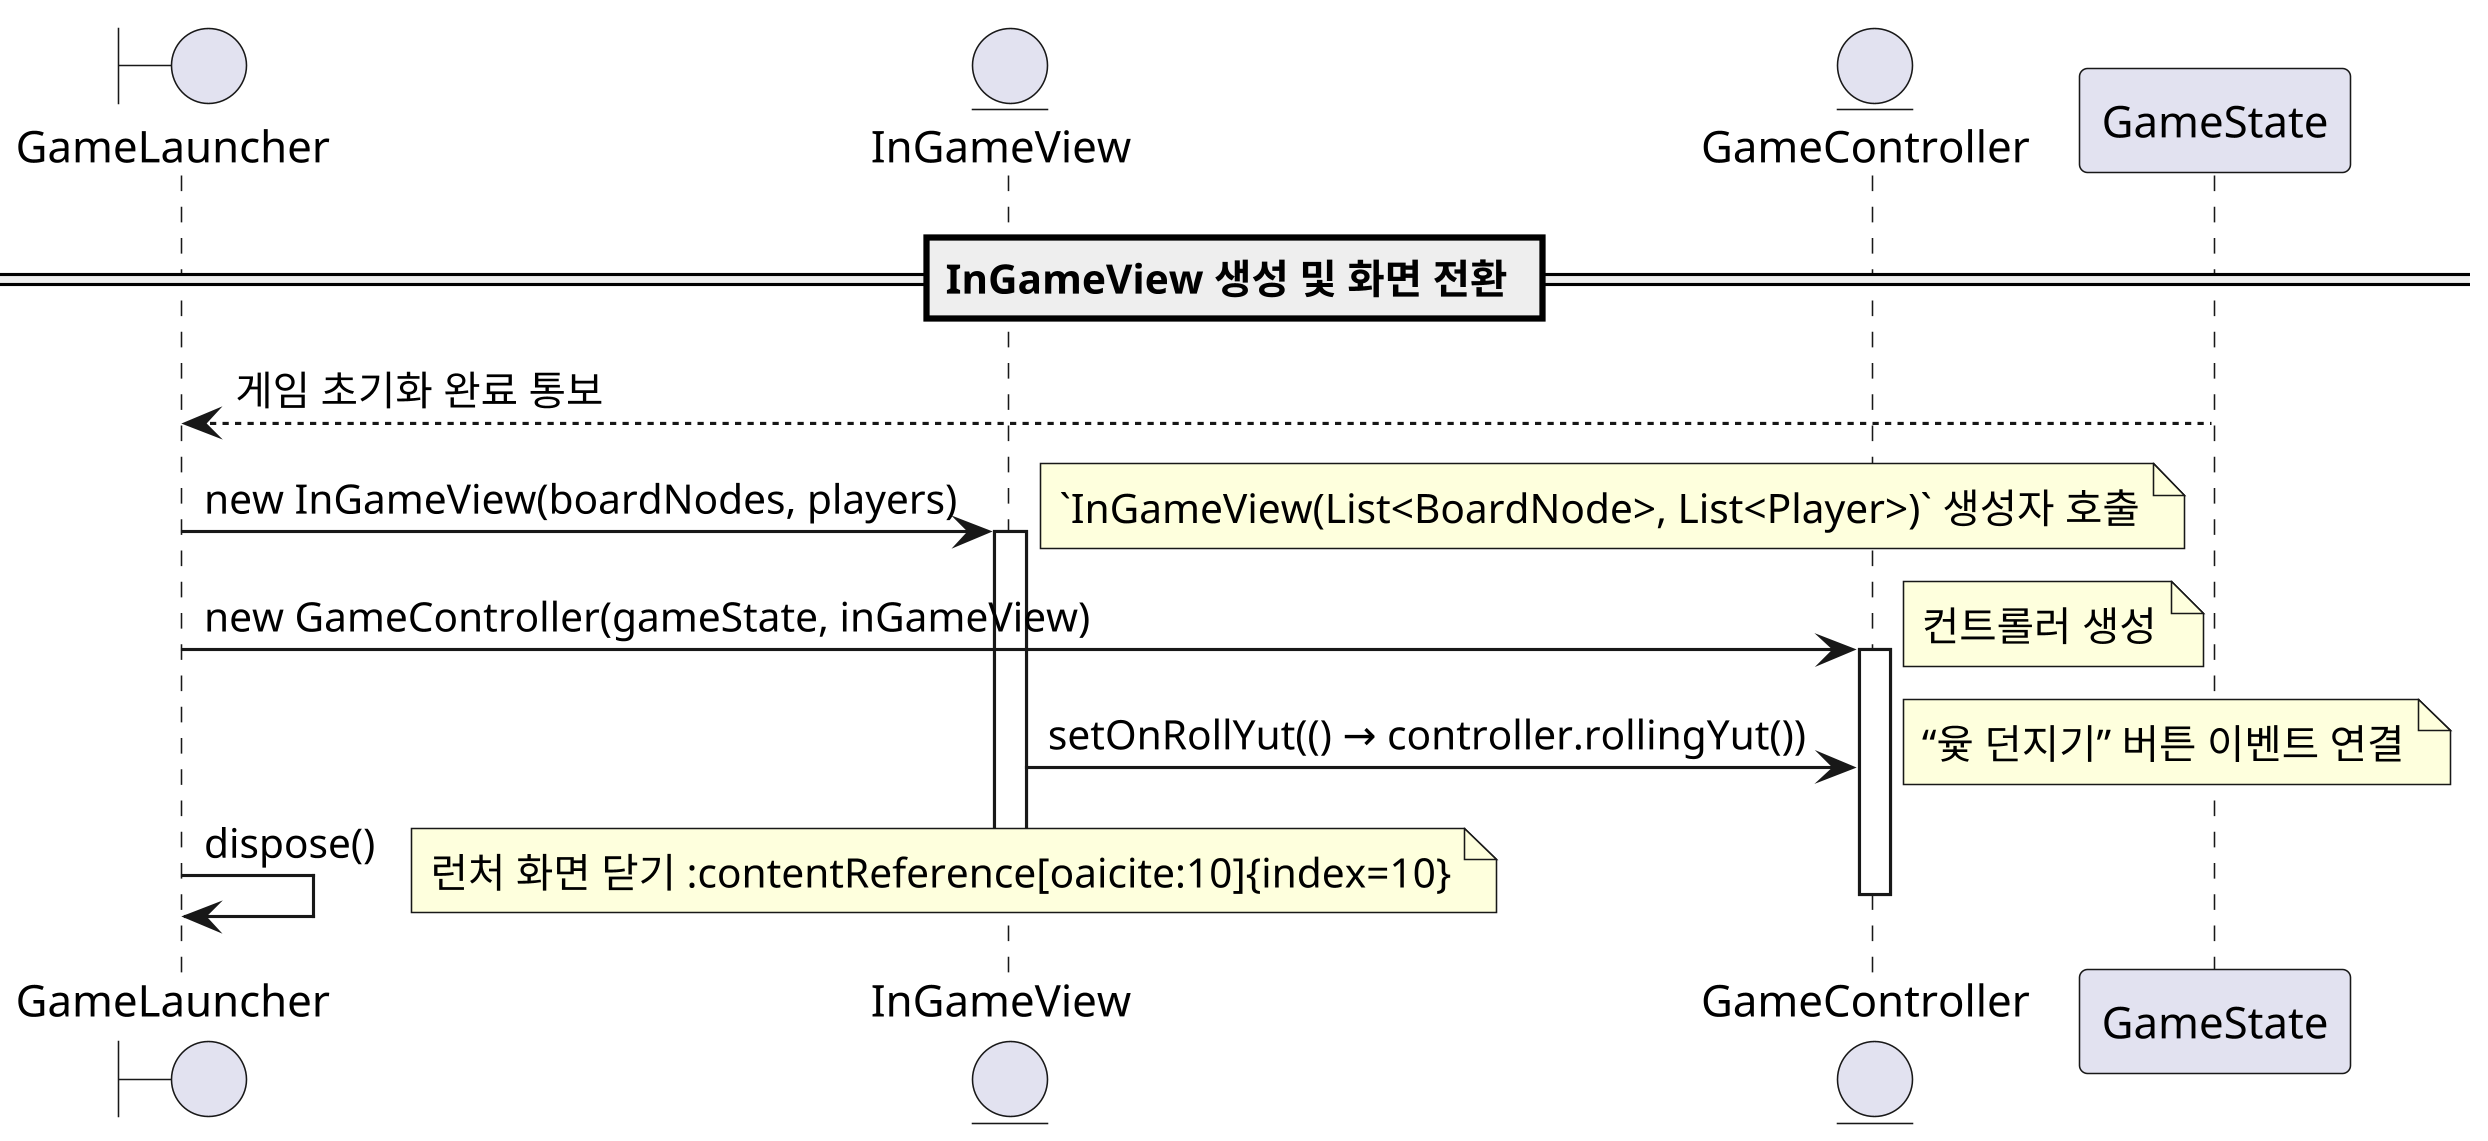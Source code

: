 @startuml
boundary GameLauncher
entity InGameView
entity GameController

skinparam dpi 300


== InGameView 생성 및 화면 전환 ==
GameState --> GameLauncher: 게임 초기화 완료 통보
GameLauncher -> InGameView: new InGameView(boardNodes, players)
note right: `InGameView(List<BoardNode>, List<Player>)` 생성자 호출
activate InGameView

GameLauncher -> GameController: new GameController(gameState, inGameView)
note right: 컨트롤러 생성
activate GameController

InGameView -> GameController: setOnRollYut(() → controller.rollingYut())
note right: “윷 던지기” 버튼 이벤트 연결

GameLauncher -> GameLauncher: dispose()
note right: 런처 화면 닫기 :contentReference[oaicite:10]{index=10}
deactivate GameController
deactivate InGameView
@enduml
